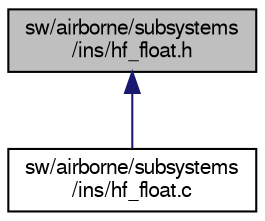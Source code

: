 digraph "sw/airborne/subsystems/ins/hf_float.h"
{
  edge [fontname="FreeSans",fontsize="10",labelfontname="FreeSans",labelfontsize="10"];
  node [fontname="FreeSans",fontsize="10",shape=record];
  Node1 [label="sw/airborne/subsystems\l/ins/hf_float.h",height=0.2,width=0.4,color="black", fillcolor="grey75", style="filled", fontcolor="black"];
  Node1 -> Node2 [dir="back",color="midnightblue",fontsize="10",style="solid",fontname="FreeSans"];
  Node2 [label="sw/airborne/subsystems\l/ins/hf_float.c",height=0.2,width=0.4,color="black", fillcolor="white", style="filled",URL="$hf__float_8c.html",tooltip="Horizontal filter (x,y) to estimate position and velocity. "];
}
